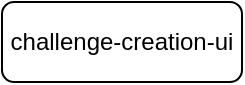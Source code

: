 <mxfile version="14.8.0" type="github"><diagram id="H8OjTUbAQ5NA9gCSFW8W" name="Page-1"><mxGraphModel dx="796" dy="452" grid="1" gridSize="10" guides="1" tooltips="1" connect="1" arrows="1" fold="1" page="1" pageScale="1" pageWidth="850" pageHeight="1100" math="0" shadow="0"><root><mxCell id="0"/><mxCell id="1" parent="0"/><mxCell id="wnaGAXluNpvkuTv1J5TO-1" value="challenge-creation-ui" style="rounded=1;whiteSpace=wrap;html=1;" vertex="1" parent="1"><mxGeometry x="40" y="240" width="120" height="40" as="geometry"/></mxCell></root></mxGraphModel></diagram></mxfile>
